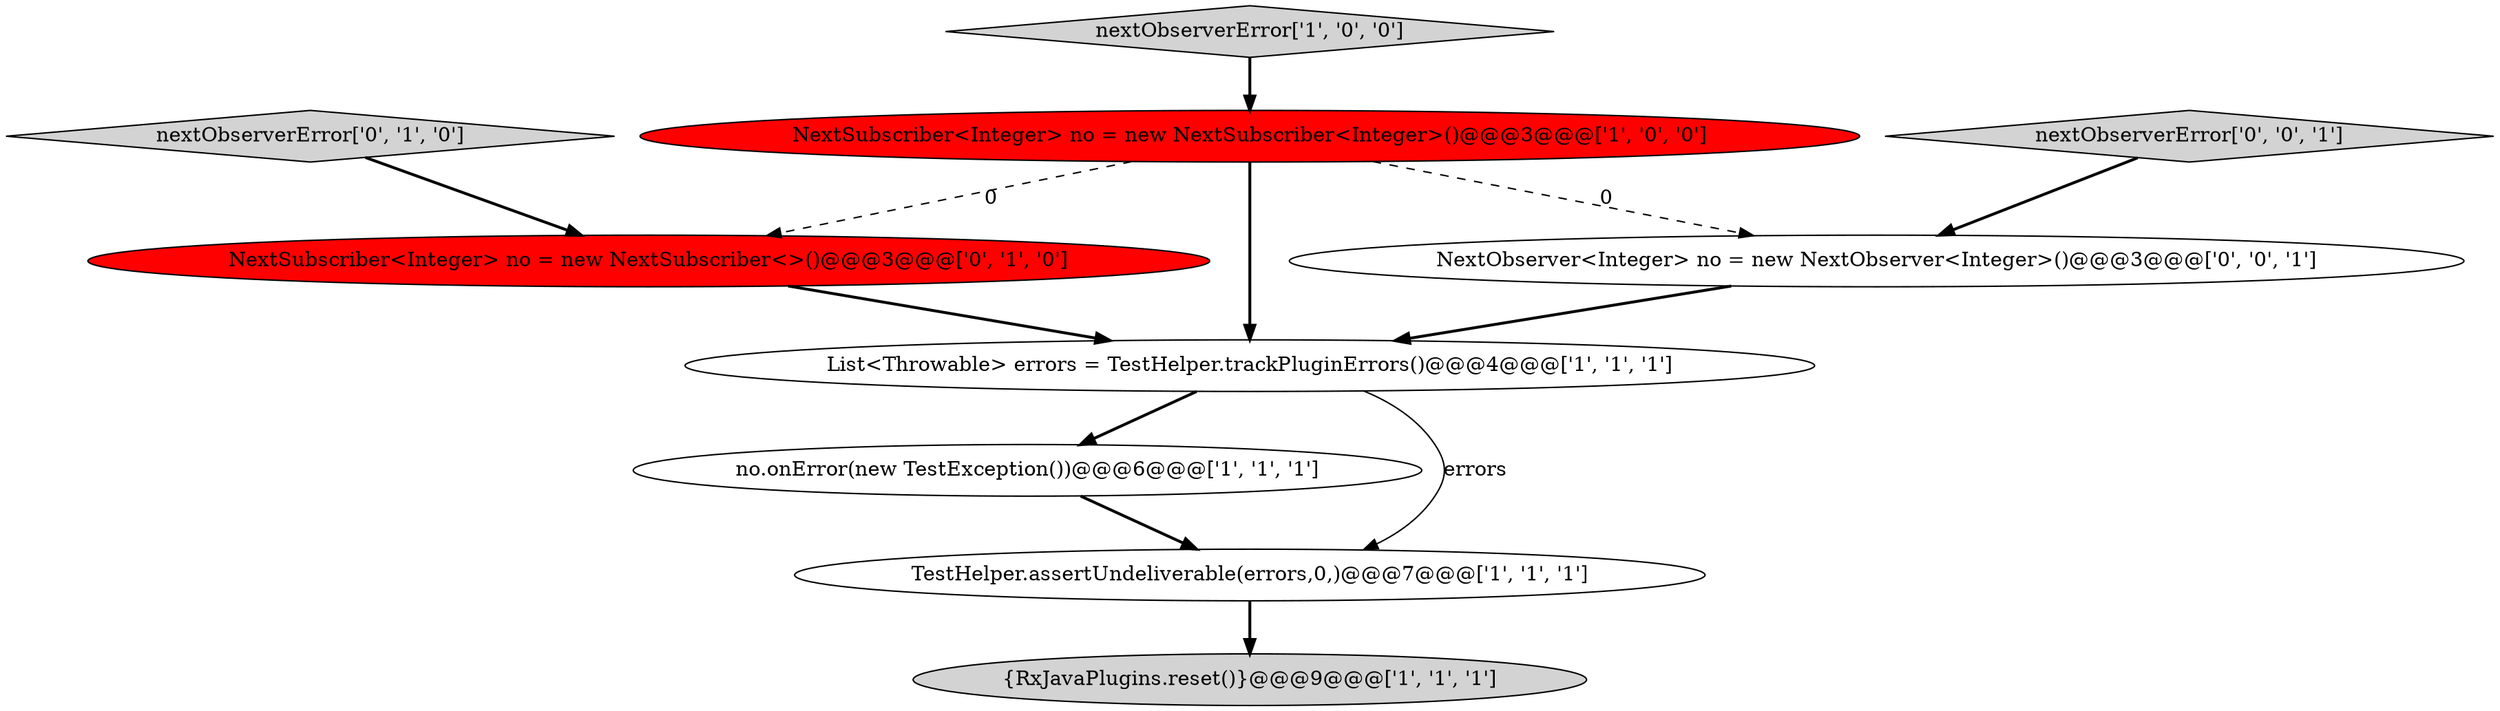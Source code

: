 digraph {
6 [style = filled, label = "nextObserverError['0', '1', '0']", fillcolor = lightgray, shape = diamond image = "AAA0AAABBB2BBB"];
8 [style = filled, label = "nextObserverError['0', '0', '1']", fillcolor = lightgray, shape = diamond image = "AAA0AAABBB3BBB"];
4 [style = filled, label = "nextObserverError['1', '0', '0']", fillcolor = lightgray, shape = diamond image = "AAA0AAABBB1BBB"];
3 [style = filled, label = "no.onError(new TestException())@@@6@@@['1', '1', '1']", fillcolor = white, shape = ellipse image = "AAA0AAABBB1BBB"];
0 [style = filled, label = "TestHelper.assertUndeliverable(errors,0,)@@@7@@@['1', '1', '1']", fillcolor = white, shape = ellipse image = "AAA0AAABBB1BBB"];
5 [style = filled, label = "NextSubscriber<Integer> no = new NextSubscriber<Integer>()@@@3@@@['1', '0', '0']", fillcolor = red, shape = ellipse image = "AAA1AAABBB1BBB"];
7 [style = filled, label = "NextSubscriber<Integer> no = new NextSubscriber<>()@@@3@@@['0', '1', '0']", fillcolor = red, shape = ellipse image = "AAA1AAABBB2BBB"];
9 [style = filled, label = "NextObserver<Integer> no = new NextObserver<Integer>()@@@3@@@['0', '0', '1']", fillcolor = white, shape = ellipse image = "AAA0AAABBB3BBB"];
2 [style = filled, label = "List<Throwable> errors = TestHelper.trackPluginErrors()@@@4@@@['1', '1', '1']", fillcolor = white, shape = ellipse image = "AAA0AAABBB1BBB"];
1 [style = filled, label = "{RxJavaPlugins.reset()}@@@9@@@['1', '1', '1']", fillcolor = lightgray, shape = ellipse image = "AAA0AAABBB1BBB"];
5->9 [style = dashed, label="0"];
5->2 [style = bold, label=""];
5->7 [style = dashed, label="0"];
6->7 [style = bold, label=""];
9->2 [style = bold, label=""];
4->5 [style = bold, label=""];
0->1 [style = bold, label=""];
7->2 [style = bold, label=""];
3->0 [style = bold, label=""];
2->3 [style = bold, label=""];
8->9 [style = bold, label=""];
2->0 [style = solid, label="errors"];
}
